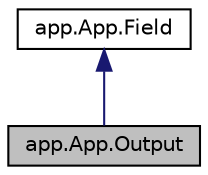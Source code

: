 digraph "app.App.Output"
{
  edge [fontname="Helvetica",fontsize="10",labelfontname="Helvetica",labelfontsize="10"];
  node [fontname="Helvetica",fontsize="10",shape=record];
  Node0 [label="app.App.Output",height=0.2,width=0.4,color="black", fillcolor="grey75", style="filled", fontcolor="black"];
  Node1 -> Node0 [dir="back",color="midnightblue",fontsize="10",style="solid",fontname="Helvetica"];
  Node1 [label="app.App.Field",height=0.2,width=0.4,color="black", fillcolor="white", style="filled",URL="$classapp_1_1_app_1_1_field.html",tooltip="} "];
}
